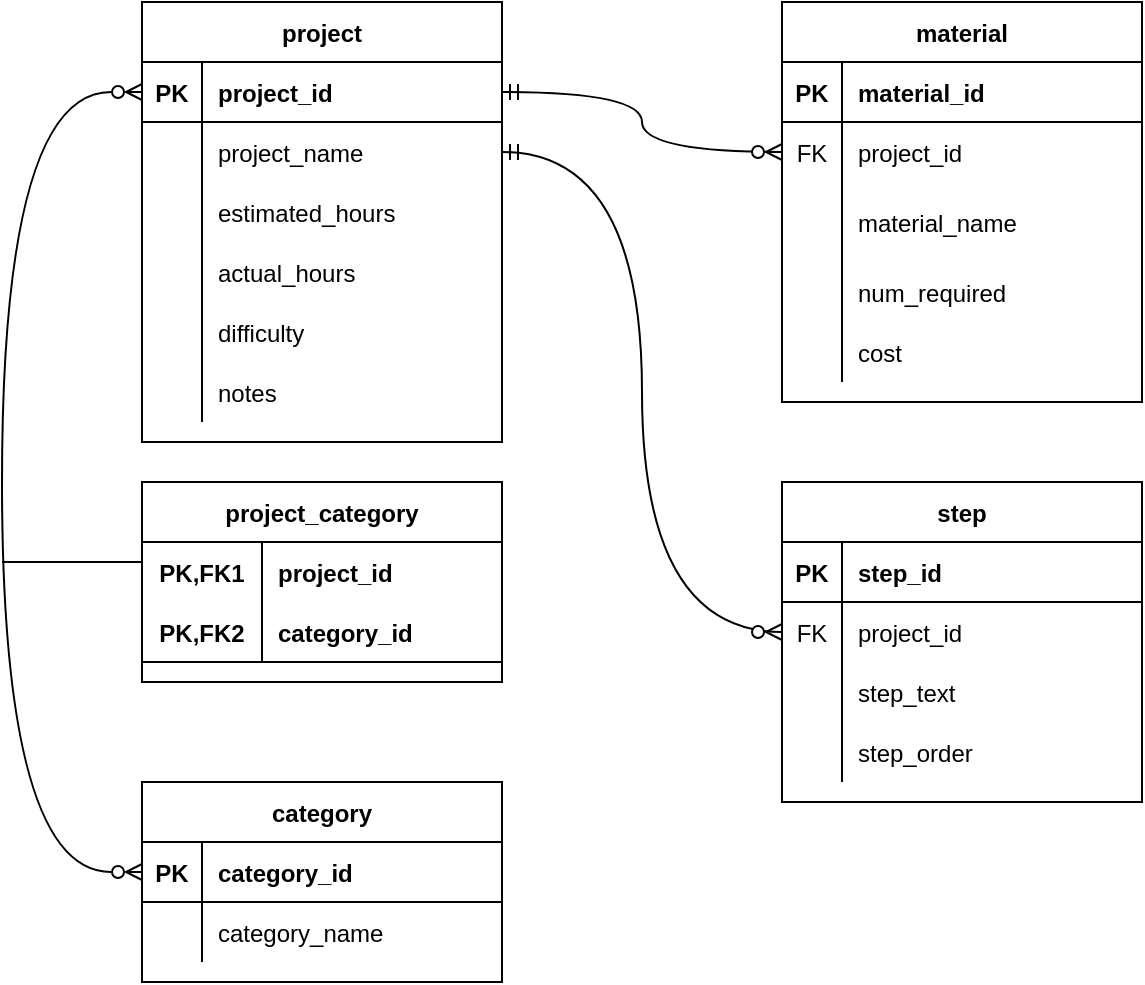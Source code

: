 <mxfile version="20.2.3" type="device"><diagram id="foPnEROQkglwMAReteZR" name="Page-1"><mxGraphModel dx="1038" dy="649" grid="1" gridSize="10" guides="1" tooltips="1" connect="1" arrows="1" fold="1" page="1" pageScale="1" pageWidth="850" pageHeight="1100" math="0" shadow="0"><root><mxCell id="0"/><mxCell id="1" parent="0"/><mxCell id="yoM481boMDnlAeGV0Io7-1" value="project" style="shape=table;startSize=30;container=1;collapsible=1;childLayout=tableLayout;fixedRows=1;rowLines=0;fontStyle=1;align=center;resizeLast=1;" parent="1" vertex="1"><mxGeometry x="140" y="40" width="180" height="220" as="geometry"/></mxCell><mxCell id="yoM481boMDnlAeGV0Io7-2" value="" style="shape=tableRow;horizontal=0;startSize=0;swimlaneHead=0;swimlaneBody=0;fillColor=none;collapsible=0;dropTarget=0;points=[[0,0.5],[1,0.5]];portConstraint=eastwest;top=0;left=0;right=0;bottom=1;" parent="yoM481boMDnlAeGV0Io7-1" vertex="1"><mxGeometry y="30" width="180" height="30" as="geometry"/></mxCell><mxCell id="yoM481boMDnlAeGV0Io7-3" value="PK" style="shape=partialRectangle;connectable=0;fillColor=none;top=0;left=0;bottom=0;right=0;fontStyle=1;overflow=hidden;" parent="yoM481boMDnlAeGV0Io7-2" vertex="1"><mxGeometry width="30" height="30" as="geometry"><mxRectangle width="30" height="30" as="alternateBounds"/></mxGeometry></mxCell><mxCell id="yoM481boMDnlAeGV0Io7-4" value="project_id" style="shape=partialRectangle;connectable=0;fillColor=none;top=0;left=0;bottom=0;right=0;align=left;spacingLeft=6;fontStyle=1;overflow=hidden;" parent="yoM481boMDnlAeGV0Io7-2" vertex="1"><mxGeometry x="30" width="150" height="30" as="geometry"><mxRectangle width="150" height="30" as="alternateBounds"/></mxGeometry></mxCell><mxCell id="yoM481boMDnlAeGV0Io7-5" value="" style="shape=tableRow;horizontal=0;startSize=0;swimlaneHead=0;swimlaneBody=0;fillColor=none;collapsible=0;dropTarget=0;points=[[0,0.5],[1,0.5]];portConstraint=eastwest;top=0;left=0;right=0;bottom=0;" parent="yoM481boMDnlAeGV0Io7-1" vertex="1"><mxGeometry y="60" width="180" height="30" as="geometry"/></mxCell><mxCell id="yoM481boMDnlAeGV0Io7-6" value="" style="shape=partialRectangle;connectable=0;fillColor=none;top=0;left=0;bottom=0;right=0;editable=1;overflow=hidden;" parent="yoM481boMDnlAeGV0Io7-5" vertex="1"><mxGeometry width="30" height="30" as="geometry"><mxRectangle width="30" height="30" as="alternateBounds"/></mxGeometry></mxCell><mxCell id="yoM481boMDnlAeGV0Io7-7" value="project_name" style="shape=partialRectangle;connectable=0;fillColor=none;top=0;left=0;bottom=0;right=0;align=left;spacingLeft=6;overflow=hidden;" parent="yoM481boMDnlAeGV0Io7-5" vertex="1"><mxGeometry x="30" width="150" height="30" as="geometry"><mxRectangle width="150" height="30" as="alternateBounds"/></mxGeometry></mxCell><mxCell id="yoM481boMDnlAeGV0Io7-8" value="" style="shape=tableRow;horizontal=0;startSize=0;swimlaneHead=0;swimlaneBody=0;fillColor=none;collapsible=0;dropTarget=0;points=[[0,0.5],[1,0.5]];portConstraint=eastwest;top=0;left=0;right=0;bottom=0;" parent="yoM481boMDnlAeGV0Io7-1" vertex="1"><mxGeometry y="90" width="180" height="30" as="geometry"/></mxCell><mxCell id="yoM481boMDnlAeGV0Io7-9" value="" style="shape=partialRectangle;connectable=0;fillColor=none;top=0;left=0;bottom=0;right=0;editable=1;overflow=hidden;" parent="yoM481boMDnlAeGV0Io7-8" vertex="1"><mxGeometry width="30" height="30" as="geometry"><mxRectangle width="30" height="30" as="alternateBounds"/></mxGeometry></mxCell><mxCell id="yoM481boMDnlAeGV0Io7-10" value="estimated_hours" style="shape=partialRectangle;connectable=0;fillColor=none;top=0;left=0;bottom=0;right=0;align=left;spacingLeft=6;overflow=hidden;" parent="yoM481boMDnlAeGV0Io7-8" vertex="1"><mxGeometry x="30" width="150" height="30" as="geometry"><mxRectangle width="150" height="30" as="alternateBounds"/></mxGeometry></mxCell><mxCell id="yoM481boMDnlAeGV0Io7-11" value="" style="shape=tableRow;horizontal=0;startSize=0;swimlaneHead=0;swimlaneBody=0;fillColor=none;collapsible=0;dropTarget=0;points=[[0,0.5],[1,0.5]];portConstraint=eastwest;top=0;left=0;right=0;bottom=0;" parent="yoM481boMDnlAeGV0Io7-1" vertex="1"><mxGeometry y="120" width="180" height="30" as="geometry"/></mxCell><mxCell id="yoM481boMDnlAeGV0Io7-12" value="" style="shape=partialRectangle;connectable=0;fillColor=none;top=0;left=0;bottom=0;right=0;editable=1;overflow=hidden;" parent="yoM481boMDnlAeGV0Io7-11" vertex="1"><mxGeometry width="30" height="30" as="geometry"><mxRectangle width="30" height="30" as="alternateBounds"/></mxGeometry></mxCell><mxCell id="yoM481boMDnlAeGV0Io7-13" value="actual_hours" style="shape=partialRectangle;connectable=0;fillColor=none;top=0;left=0;bottom=0;right=0;align=left;spacingLeft=6;overflow=hidden;" parent="yoM481boMDnlAeGV0Io7-11" vertex="1"><mxGeometry x="30" width="150" height="30" as="geometry"><mxRectangle width="150" height="30" as="alternateBounds"/></mxGeometry></mxCell><mxCell id="yoM481boMDnlAeGV0Io7-14" style="shape=tableRow;horizontal=0;startSize=0;swimlaneHead=0;swimlaneBody=0;fillColor=none;collapsible=0;dropTarget=0;points=[[0,0.5],[1,0.5]];portConstraint=eastwest;top=0;left=0;right=0;bottom=0;" parent="yoM481boMDnlAeGV0Io7-1" vertex="1"><mxGeometry y="150" width="180" height="30" as="geometry"/></mxCell><mxCell id="yoM481boMDnlAeGV0Io7-15" style="shape=partialRectangle;connectable=0;fillColor=none;top=0;left=0;bottom=0;right=0;editable=1;overflow=hidden;" parent="yoM481boMDnlAeGV0Io7-14" vertex="1"><mxGeometry width="30" height="30" as="geometry"><mxRectangle width="30" height="30" as="alternateBounds"/></mxGeometry></mxCell><mxCell id="yoM481boMDnlAeGV0Io7-16" value="difficulty" style="shape=partialRectangle;connectable=0;fillColor=none;top=0;left=0;bottom=0;right=0;align=left;spacingLeft=6;overflow=hidden;" parent="yoM481boMDnlAeGV0Io7-14" vertex="1"><mxGeometry x="30" width="150" height="30" as="geometry"><mxRectangle width="150" height="30" as="alternateBounds"/></mxGeometry></mxCell><mxCell id="yoM481boMDnlAeGV0Io7-20" style="shape=tableRow;horizontal=0;startSize=0;swimlaneHead=0;swimlaneBody=0;fillColor=none;collapsible=0;dropTarget=0;points=[[0,0.5],[1,0.5]];portConstraint=eastwest;top=0;left=0;right=0;bottom=0;" parent="yoM481boMDnlAeGV0Io7-1" vertex="1"><mxGeometry y="180" width="180" height="30" as="geometry"/></mxCell><mxCell id="yoM481boMDnlAeGV0Io7-21" style="shape=partialRectangle;connectable=0;fillColor=none;top=0;left=0;bottom=0;right=0;editable=1;overflow=hidden;" parent="yoM481boMDnlAeGV0Io7-20" vertex="1"><mxGeometry width="30" height="30" as="geometry"><mxRectangle width="30" height="30" as="alternateBounds"/></mxGeometry></mxCell><mxCell id="yoM481boMDnlAeGV0Io7-22" value="notes" style="shape=partialRectangle;connectable=0;fillColor=none;top=0;left=0;bottom=0;right=0;align=left;spacingLeft=6;overflow=hidden;" parent="yoM481boMDnlAeGV0Io7-20" vertex="1"><mxGeometry x="30" width="150" height="30" as="geometry"><mxRectangle width="150" height="30" as="alternateBounds"/></mxGeometry></mxCell><mxCell id="yoM481boMDnlAeGV0Io7-36" value="material" style="shape=table;startSize=30;container=1;collapsible=1;childLayout=tableLayout;fixedRows=1;rowLines=0;fontStyle=1;align=center;resizeLast=1;" parent="1" vertex="1"><mxGeometry x="460" y="40" width="180" height="200" as="geometry"/></mxCell><mxCell id="yoM481boMDnlAeGV0Io7-37" value="" style="shape=tableRow;horizontal=0;startSize=0;swimlaneHead=0;swimlaneBody=0;fillColor=none;collapsible=0;dropTarget=0;points=[[0,0.5],[1,0.5]];portConstraint=eastwest;top=0;left=0;right=0;bottom=1;" parent="yoM481boMDnlAeGV0Io7-36" vertex="1"><mxGeometry y="30" width="180" height="30" as="geometry"/></mxCell><mxCell id="yoM481boMDnlAeGV0Io7-38" value="PK" style="shape=partialRectangle;connectable=0;fillColor=none;top=0;left=0;bottom=0;right=0;fontStyle=1;overflow=hidden;" parent="yoM481boMDnlAeGV0Io7-37" vertex="1"><mxGeometry width="30" height="30" as="geometry"><mxRectangle width="30" height="30" as="alternateBounds"/></mxGeometry></mxCell><mxCell id="yoM481boMDnlAeGV0Io7-39" value="material_id" style="shape=partialRectangle;connectable=0;fillColor=none;top=0;left=0;bottom=0;right=0;align=left;spacingLeft=6;fontStyle=1;overflow=hidden;" parent="yoM481boMDnlAeGV0Io7-37" vertex="1"><mxGeometry x="30" width="150" height="30" as="geometry"><mxRectangle width="150" height="30" as="alternateBounds"/></mxGeometry></mxCell><mxCell id="yoM481boMDnlAeGV0Io7-49" value="" style="shape=tableRow;horizontal=0;startSize=0;swimlaneHead=0;swimlaneBody=0;fillColor=none;collapsible=0;dropTarget=0;points=[[0,0.5],[1,0.5]];portConstraint=eastwest;top=0;left=0;right=0;bottom=0;fontStyle=4" parent="yoM481boMDnlAeGV0Io7-36" vertex="1"><mxGeometry y="60" width="180" height="30" as="geometry"/></mxCell><mxCell id="yoM481boMDnlAeGV0Io7-50" value="FK" style="shape=partialRectangle;connectable=0;fillColor=none;top=0;left=0;bottom=0;right=0;fontStyle=0;overflow=hidden;" parent="yoM481boMDnlAeGV0Io7-49" vertex="1"><mxGeometry width="30" height="30" as="geometry"><mxRectangle width="30" height="30" as="alternateBounds"/></mxGeometry></mxCell><mxCell id="yoM481boMDnlAeGV0Io7-51" value="project_id" style="shape=partialRectangle;connectable=0;fillColor=none;top=0;left=0;bottom=0;right=0;align=left;spacingLeft=6;fontStyle=0;overflow=hidden;" parent="yoM481boMDnlAeGV0Io7-49" vertex="1"><mxGeometry x="30" width="150" height="30" as="geometry"><mxRectangle width="150" height="30" as="alternateBounds"/></mxGeometry></mxCell><mxCell id="yoM481boMDnlAeGV0Io7-40" value="" style="shape=tableRow;horizontal=0;startSize=0;swimlaneHead=0;swimlaneBody=0;fillColor=none;collapsible=0;dropTarget=0;points=[[0,0.5],[1,0.5]];portConstraint=eastwest;top=0;left=0;right=0;bottom=0;" parent="yoM481boMDnlAeGV0Io7-36" vertex="1"><mxGeometry y="90" width="180" height="40" as="geometry"/></mxCell><mxCell id="yoM481boMDnlAeGV0Io7-41" value="" style="shape=partialRectangle;connectable=0;fillColor=none;top=0;left=0;bottom=0;right=0;editable=1;overflow=hidden;" parent="yoM481boMDnlAeGV0Io7-40" vertex="1"><mxGeometry width="30" height="40" as="geometry"><mxRectangle width="30" height="40" as="alternateBounds"/></mxGeometry></mxCell><mxCell id="yoM481boMDnlAeGV0Io7-42" value="material_name" style="shape=partialRectangle;connectable=0;fillColor=none;top=0;left=0;bottom=0;right=0;align=left;spacingLeft=6;overflow=hidden;" parent="yoM481boMDnlAeGV0Io7-40" vertex="1"><mxGeometry x="30" width="150" height="40" as="geometry"><mxRectangle width="150" height="40" as="alternateBounds"/></mxGeometry></mxCell><mxCell id="yoM481boMDnlAeGV0Io7-43" value="" style="shape=tableRow;horizontal=0;startSize=0;swimlaneHead=0;swimlaneBody=0;fillColor=none;collapsible=0;dropTarget=0;points=[[0,0.5],[1,0.5]];portConstraint=eastwest;top=0;left=0;right=0;bottom=0;" parent="yoM481boMDnlAeGV0Io7-36" vertex="1"><mxGeometry y="130" width="180" height="30" as="geometry"/></mxCell><mxCell id="yoM481boMDnlAeGV0Io7-44" value="" style="shape=partialRectangle;connectable=0;fillColor=none;top=0;left=0;bottom=0;right=0;editable=1;overflow=hidden;" parent="yoM481boMDnlAeGV0Io7-43" vertex="1"><mxGeometry width="30" height="30" as="geometry"><mxRectangle width="30" height="30" as="alternateBounds"/></mxGeometry></mxCell><mxCell id="yoM481boMDnlAeGV0Io7-45" value="num_required" style="shape=partialRectangle;connectable=0;fillColor=none;top=0;left=0;bottom=0;right=0;align=left;spacingLeft=6;overflow=hidden;" parent="yoM481boMDnlAeGV0Io7-43" vertex="1"><mxGeometry x="30" width="150" height="30" as="geometry"><mxRectangle width="150" height="30" as="alternateBounds"/></mxGeometry></mxCell><mxCell id="yoM481boMDnlAeGV0Io7-46" value="" style="shape=tableRow;horizontal=0;startSize=0;swimlaneHead=0;swimlaneBody=0;fillColor=none;collapsible=0;dropTarget=0;points=[[0,0.5],[1,0.5]];portConstraint=eastwest;top=0;left=0;right=0;bottom=0;" parent="yoM481boMDnlAeGV0Io7-36" vertex="1"><mxGeometry y="160" width="180" height="30" as="geometry"/></mxCell><mxCell id="yoM481boMDnlAeGV0Io7-47" value="" style="shape=partialRectangle;connectable=0;fillColor=none;top=0;left=0;bottom=0;right=0;editable=1;overflow=hidden;" parent="yoM481boMDnlAeGV0Io7-46" vertex="1"><mxGeometry width="30" height="30" as="geometry"><mxRectangle width="30" height="30" as="alternateBounds"/></mxGeometry></mxCell><mxCell id="yoM481boMDnlAeGV0Io7-48" value="cost" style="shape=partialRectangle;connectable=0;fillColor=none;top=0;left=0;bottom=0;right=0;align=left;spacingLeft=6;overflow=hidden;" parent="yoM481boMDnlAeGV0Io7-46" vertex="1"><mxGeometry x="30" width="150" height="30" as="geometry"><mxRectangle width="150" height="30" as="alternateBounds"/></mxGeometry></mxCell><mxCell id="yoM481boMDnlAeGV0Io7-52" value="step" style="shape=table;startSize=30;container=1;collapsible=1;childLayout=tableLayout;fixedRows=1;rowLines=0;fontStyle=1;align=center;resizeLast=1;" parent="1" vertex="1"><mxGeometry x="460" y="280" width="180" height="160" as="geometry"/></mxCell><mxCell id="yoM481boMDnlAeGV0Io7-53" value="" style="shape=tableRow;horizontal=0;startSize=0;swimlaneHead=0;swimlaneBody=0;fillColor=none;collapsible=0;dropTarget=0;points=[[0,0.5],[1,0.5]];portConstraint=eastwest;top=0;left=0;right=0;bottom=1;" parent="yoM481boMDnlAeGV0Io7-52" vertex="1"><mxGeometry y="30" width="180" height="30" as="geometry"/></mxCell><mxCell id="yoM481boMDnlAeGV0Io7-54" value="PK" style="shape=partialRectangle;connectable=0;fillColor=none;top=0;left=0;bottom=0;right=0;fontStyle=1;overflow=hidden;" parent="yoM481boMDnlAeGV0Io7-53" vertex="1"><mxGeometry width="30" height="30" as="geometry"><mxRectangle width="30" height="30" as="alternateBounds"/></mxGeometry></mxCell><mxCell id="yoM481boMDnlAeGV0Io7-55" value="step_id" style="shape=partialRectangle;connectable=0;fillColor=none;top=0;left=0;bottom=0;right=0;align=left;spacingLeft=6;fontStyle=1;overflow=hidden;" parent="yoM481boMDnlAeGV0Io7-53" vertex="1"><mxGeometry x="30" width="150" height="30" as="geometry"><mxRectangle width="150" height="30" as="alternateBounds"/></mxGeometry></mxCell><mxCell id="yoM481boMDnlAeGV0Io7-65" value="" style="shape=tableRow;horizontal=0;startSize=0;swimlaneHead=0;swimlaneBody=0;fillColor=none;collapsible=0;dropTarget=0;points=[[0,0.5],[1,0.5]];portConstraint=eastwest;top=0;left=0;right=0;bottom=0;" parent="yoM481boMDnlAeGV0Io7-52" vertex="1"><mxGeometry y="60" width="180" height="30" as="geometry"/></mxCell><mxCell id="yoM481boMDnlAeGV0Io7-66" value="FK" style="shape=partialRectangle;connectable=0;fillColor=none;top=0;left=0;bottom=0;right=0;fontStyle=0;overflow=hidden;" parent="yoM481boMDnlAeGV0Io7-65" vertex="1"><mxGeometry width="30" height="30" as="geometry"><mxRectangle width="30" height="30" as="alternateBounds"/></mxGeometry></mxCell><mxCell id="yoM481boMDnlAeGV0Io7-67" value="project_id" style="shape=partialRectangle;connectable=0;fillColor=none;top=0;left=0;bottom=0;right=0;align=left;spacingLeft=6;fontStyle=0;overflow=hidden;" parent="yoM481boMDnlAeGV0Io7-65" vertex="1"><mxGeometry x="30" width="150" height="30" as="geometry"><mxRectangle width="150" height="30" as="alternateBounds"/></mxGeometry></mxCell><mxCell id="yoM481boMDnlAeGV0Io7-56" value="" style="shape=tableRow;horizontal=0;startSize=0;swimlaneHead=0;swimlaneBody=0;fillColor=none;collapsible=0;dropTarget=0;points=[[0,0.5],[1,0.5]];portConstraint=eastwest;top=0;left=0;right=0;bottom=0;" parent="yoM481boMDnlAeGV0Io7-52" vertex="1"><mxGeometry y="90" width="180" height="30" as="geometry"/></mxCell><mxCell id="yoM481boMDnlAeGV0Io7-57" value="" style="shape=partialRectangle;connectable=0;fillColor=none;top=0;left=0;bottom=0;right=0;editable=1;overflow=hidden;" parent="yoM481boMDnlAeGV0Io7-56" vertex="1"><mxGeometry width="30" height="30" as="geometry"><mxRectangle width="30" height="30" as="alternateBounds"/></mxGeometry></mxCell><mxCell id="yoM481boMDnlAeGV0Io7-58" value="step_text" style="shape=partialRectangle;connectable=0;fillColor=none;top=0;left=0;bottom=0;right=0;align=left;spacingLeft=6;overflow=hidden;" parent="yoM481boMDnlAeGV0Io7-56" vertex="1"><mxGeometry x="30" width="150" height="30" as="geometry"><mxRectangle width="150" height="30" as="alternateBounds"/></mxGeometry></mxCell><mxCell id="yoM481boMDnlAeGV0Io7-59" value="" style="shape=tableRow;horizontal=0;startSize=0;swimlaneHead=0;swimlaneBody=0;fillColor=none;collapsible=0;dropTarget=0;points=[[0,0.5],[1,0.5]];portConstraint=eastwest;top=0;left=0;right=0;bottom=0;" parent="yoM481boMDnlAeGV0Io7-52" vertex="1"><mxGeometry y="120" width="180" height="30" as="geometry"/></mxCell><mxCell id="yoM481boMDnlAeGV0Io7-60" value="" style="shape=partialRectangle;connectable=0;fillColor=none;top=0;left=0;bottom=0;right=0;editable=1;overflow=hidden;" parent="yoM481boMDnlAeGV0Io7-59" vertex="1"><mxGeometry width="30" height="30" as="geometry"><mxRectangle width="30" height="30" as="alternateBounds"/></mxGeometry></mxCell><mxCell id="yoM481boMDnlAeGV0Io7-61" value="step_order" style="shape=partialRectangle;connectable=0;fillColor=none;top=0;left=0;bottom=0;right=0;align=left;spacingLeft=6;overflow=hidden;" parent="yoM481boMDnlAeGV0Io7-59" vertex="1"><mxGeometry x="30" width="150" height="30" as="geometry"><mxRectangle width="150" height="30" as="alternateBounds"/></mxGeometry></mxCell><mxCell id="yoM481boMDnlAeGV0Io7-68" value="project_category" style="shape=table;startSize=30;container=1;collapsible=1;childLayout=tableLayout;fixedRows=1;rowLines=0;fontStyle=1;align=center;resizeLast=1;" parent="1" vertex="1"><mxGeometry x="140" y="280" width="180" height="100" as="geometry"/></mxCell><mxCell id="yoM481boMDnlAeGV0Io7-69" value="" style="shape=tableRow;horizontal=0;startSize=0;swimlaneHead=0;swimlaneBody=0;fillColor=none;collapsible=0;dropTarget=0;points=[[0,0.5],[1,0.5]];portConstraint=eastwest;top=0;left=0;right=0;bottom=0;" parent="yoM481boMDnlAeGV0Io7-68" vertex="1"><mxGeometry y="30" width="180" height="30" as="geometry"/></mxCell><mxCell id="yoM481boMDnlAeGV0Io7-70" value="PK,FK1" style="shape=partialRectangle;connectable=0;fillColor=none;top=0;left=0;bottom=0;right=0;fontStyle=1;overflow=hidden;" parent="yoM481boMDnlAeGV0Io7-69" vertex="1"><mxGeometry width="60" height="30" as="geometry"><mxRectangle width="60" height="30" as="alternateBounds"/></mxGeometry></mxCell><mxCell id="yoM481boMDnlAeGV0Io7-71" value="project_id" style="shape=partialRectangle;connectable=0;fillColor=none;top=0;left=0;bottom=0;right=0;align=left;spacingLeft=6;fontStyle=1;overflow=hidden;" parent="yoM481boMDnlAeGV0Io7-69" vertex="1"><mxGeometry x="60" width="120" height="30" as="geometry"><mxRectangle width="120" height="30" as="alternateBounds"/></mxGeometry></mxCell><mxCell id="yoM481boMDnlAeGV0Io7-72" value="" style="shape=tableRow;horizontal=0;startSize=0;swimlaneHead=0;swimlaneBody=0;fillColor=none;collapsible=0;dropTarget=0;points=[[0,0.5],[1,0.5]];portConstraint=eastwest;top=0;left=0;right=0;bottom=1;" parent="yoM481boMDnlAeGV0Io7-68" vertex="1"><mxGeometry y="60" width="180" height="30" as="geometry"/></mxCell><mxCell id="yoM481boMDnlAeGV0Io7-73" value="PK,FK2" style="shape=partialRectangle;connectable=0;fillColor=none;top=0;left=0;bottom=0;right=0;fontStyle=1;overflow=hidden;" parent="yoM481boMDnlAeGV0Io7-72" vertex="1"><mxGeometry width="60" height="30" as="geometry"><mxRectangle width="60" height="30" as="alternateBounds"/></mxGeometry></mxCell><mxCell id="yoM481boMDnlAeGV0Io7-74" value="category_id" style="shape=partialRectangle;connectable=0;fillColor=none;top=0;left=0;bottom=0;right=0;align=left;spacingLeft=6;fontStyle=1;overflow=hidden;" parent="yoM481boMDnlAeGV0Io7-72" vertex="1"><mxGeometry x="60" width="120" height="30" as="geometry"><mxRectangle width="120" height="30" as="alternateBounds"/></mxGeometry></mxCell><mxCell id="yoM481boMDnlAeGV0Io7-81" value="category" style="shape=table;startSize=30;container=1;collapsible=1;childLayout=tableLayout;fixedRows=1;rowLines=0;fontStyle=1;align=center;resizeLast=1;" parent="1" vertex="1"><mxGeometry x="140" y="430" width="180" height="100" as="geometry"/></mxCell><mxCell id="yoM481boMDnlAeGV0Io7-82" value="" style="shape=tableRow;horizontal=0;startSize=0;swimlaneHead=0;swimlaneBody=0;fillColor=none;collapsible=0;dropTarget=0;points=[[0,0.5],[1,0.5]];portConstraint=eastwest;top=0;left=0;right=0;bottom=1;" parent="yoM481boMDnlAeGV0Io7-81" vertex="1"><mxGeometry y="30" width="180" height="30" as="geometry"/></mxCell><mxCell id="yoM481boMDnlAeGV0Io7-83" value="PK" style="shape=partialRectangle;connectable=0;fillColor=none;top=0;left=0;bottom=0;right=0;fontStyle=1;overflow=hidden;" parent="yoM481boMDnlAeGV0Io7-82" vertex="1"><mxGeometry width="30" height="30" as="geometry"><mxRectangle width="30" height="30" as="alternateBounds"/></mxGeometry></mxCell><mxCell id="yoM481boMDnlAeGV0Io7-84" value="category_id" style="shape=partialRectangle;connectable=0;fillColor=none;top=0;left=0;bottom=0;right=0;align=left;spacingLeft=6;fontStyle=1;overflow=hidden;" parent="yoM481boMDnlAeGV0Io7-82" vertex="1"><mxGeometry x="30" width="150" height="30" as="geometry"><mxRectangle width="150" height="30" as="alternateBounds"/></mxGeometry></mxCell><mxCell id="yoM481boMDnlAeGV0Io7-85" value="" style="shape=tableRow;horizontal=0;startSize=0;swimlaneHead=0;swimlaneBody=0;fillColor=none;collapsible=0;dropTarget=0;points=[[0,0.5],[1,0.5]];portConstraint=eastwest;top=0;left=0;right=0;bottom=0;" parent="yoM481boMDnlAeGV0Io7-81" vertex="1"><mxGeometry y="60" width="180" height="30" as="geometry"/></mxCell><mxCell id="yoM481boMDnlAeGV0Io7-86" value="" style="shape=partialRectangle;connectable=0;fillColor=none;top=0;left=0;bottom=0;right=0;editable=1;overflow=hidden;" parent="yoM481boMDnlAeGV0Io7-85" vertex="1"><mxGeometry width="30" height="30" as="geometry"><mxRectangle width="30" height="30" as="alternateBounds"/></mxGeometry></mxCell><mxCell id="yoM481boMDnlAeGV0Io7-87" value="category_name" style="shape=partialRectangle;connectable=0;fillColor=none;top=0;left=0;bottom=0;right=0;align=left;spacingLeft=6;overflow=hidden;" parent="yoM481boMDnlAeGV0Io7-85" vertex="1"><mxGeometry x="30" width="150" height="30" as="geometry"><mxRectangle width="150" height="30" as="alternateBounds"/></mxGeometry></mxCell><mxCell id="yoM481boMDnlAeGV0Io7-94" value="" style="edgeStyle=orthogonalEdgeStyle;fontSize=12;html=1;endArrow=ERzeroToMany;startArrow=ERmandOne;rounded=0;exitX=1;exitY=0.5;exitDx=0;exitDy=0;entryX=0;entryY=0.5;entryDx=0;entryDy=0;curved=1;" parent="1" source="yoM481boMDnlAeGV0Io7-2" target="yoM481boMDnlAeGV0Io7-49" edge="1"><mxGeometry width="100" height="100" relative="1" as="geometry"><mxPoint x="220" y="220" as="sourcePoint"/><mxPoint x="320" y="120" as="targetPoint"/></mxGeometry></mxCell><mxCell id="yoM481boMDnlAeGV0Io7-95" value="" style="edgeStyle=orthogonalEdgeStyle;fontSize=12;html=1;endArrow=ERzeroToMany;startArrow=ERmandOne;rounded=0;exitX=1;exitY=0.5;exitDx=0;exitDy=0;entryX=0;entryY=0.5;entryDx=0;entryDy=0;curved=1;" parent="1" source="yoM481boMDnlAeGV0Io7-5" target="yoM481boMDnlAeGV0Io7-65" edge="1"><mxGeometry width="100" height="100" relative="1" as="geometry"><mxPoint x="220" y="230" as="sourcePoint"/><mxPoint x="320" y="130" as="targetPoint"/><Array as="points"><mxPoint x="390" y="115"/><mxPoint x="390" y="355"/></Array></mxGeometry></mxCell><mxCell id="yoM481boMDnlAeGV0Io7-101" value="" style="edgeStyle=orthogonalEdgeStyle;fontSize=12;html=1;endArrow=ERzeroToMany;startArrow=ERzeroToMany;rounded=0;curved=1;entryX=0;entryY=0.5;entryDx=0;entryDy=0;endFill=0;startFill=0;exitX=0;exitY=0.5;exitDx=0;exitDy=0;" parent="1" source="yoM481boMDnlAeGV0Io7-82" target="yoM481boMDnlAeGV0Io7-2" edge="1"><mxGeometry width="100" height="100" relative="1" as="geometry"><mxPoint x="130" y="475" as="sourcePoint"/><mxPoint x="110" y="90" as="targetPoint"/><Array as="points"><mxPoint x="70" y="475"/><mxPoint x="70" y="85"/></Array></mxGeometry></mxCell><mxCell id="yoM481boMDnlAeGV0Io7-106" value="" style="edgeStyle=entityRelationEdgeStyle;fontSize=12;html=1;endArrow=none;endFill=0;rounded=0;" parent="1" edge="1"><mxGeometry width="100" height="100" relative="1" as="geometry"><mxPoint x="70" y="320" as="sourcePoint"/><mxPoint x="140" y="320" as="targetPoint"/></mxGeometry></mxCell></root></mxGraphModel></diagram></mxfile>